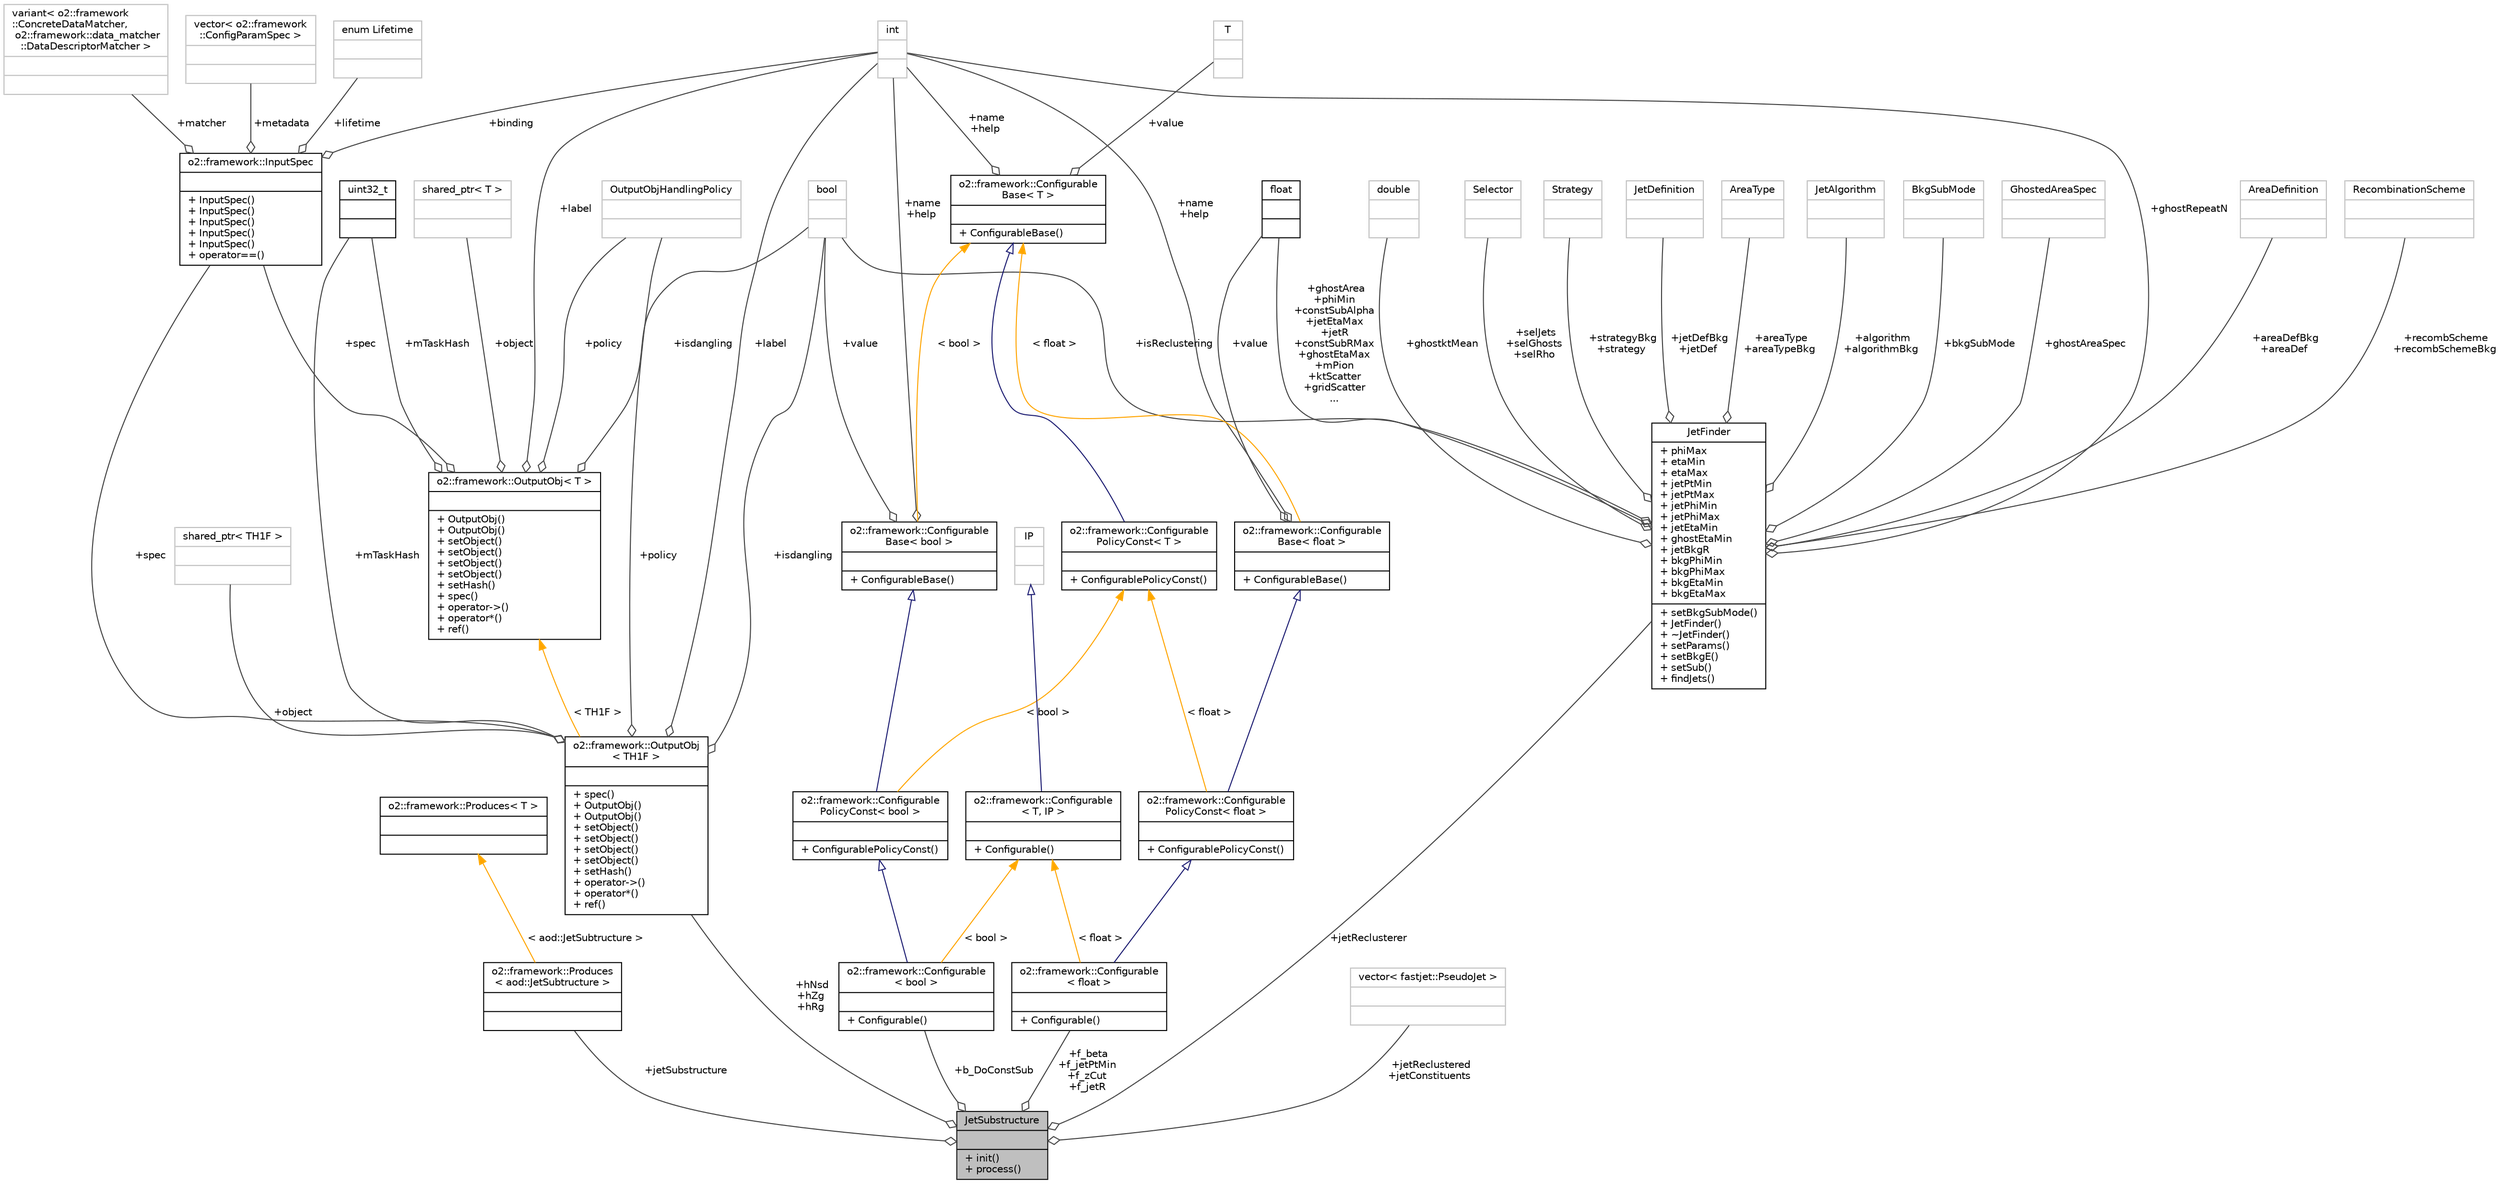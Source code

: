 digraph "JetSubstructure"
{
 // INTERACTIVE_SVG=YES
  bgcolor="transparent";
  edge [fontname="Helvetica",fontsize="10",labelfontname="Helvetica",labelfontsize="10"];
  node [fontname="Helvetica",fontsize="10",shape=record];
  Node1 [label="{JetSubstructure\n||+ init()\l+ process()\l}",height=0.2,width=0.4,color="black", fillcolor="grey75", style="filled", fontcolor="black"];
  Node2 -> Node1 [color="grey25",fontsize="10",style="solid",label=" +jetSubstructure" ,arrowhead="odiamond",fontname="Helvetica"];
  Node2 [label="{o2::framework::Produces\l\< aod::JetSubtructure \>\n||}",height=0.2,width=0.4,color="black",URL="$d6/d86/structo2_1_1framework_1_1Produces.html"];
  Node3 -> Node2 [dir="back",color="orange",fontsize="10",style="solid",label=" \< aod::JetSubtructure \>" ,fontname="Helvetica"];
  Node3 [label="{o2::framework::Produces\< T \>\n||}",height=0.2,width=0.4,color="black",URL="$d6/d86/structo2_1_1framework_1_1Produces.html"];
  Node4 -> Node1 [color="grey25",fontsize="10",style="solid",label=" +b_DoConstSub" ,arrowhead="odiamond",fontname="Helvetica"];
  Node4 [label="{o2::framework::Configurable\l\< bool \>\n||+ Configurable()\l}",height=0.2,width=0.4,color="black",URL="$d8/d71/structo2_1_1framework_1_1Configurable.html"];
  Node5 -> Node4 [dir="back",color="midnightblue",fontsize="10",style="solid",arrowtail="onormal",fontname="Helvetica"];
  Node5 [label="{o2::framework::Configurable\lPolicyConst\< bool \>\n||+ ConfigurablePolicyConst()\l}",height=0.2,width=0.4,color="black",URL="$da/def/structo2_1_1framework_1_1ConfigurablePolicyConst.html"];
  Node6 -> Node5 [dir="back",color="midnightblue",fontsize="10",style="solid",arrowtail="onormal",fontname="Helvetica"];
  Node6 [label="{o2::framework::Configurable\lBase\< bool \>\n||+ ConfigurableBase()\l}",height=0.2,width=0.4,color="black",URL="$da/d2f/structo2_1_1framework_1_1ConfigurableBase.html"];
  Node7 -> Node6 [color="grey25",fontsize="10",style="solid",label=" +name\n+help" ,arrowhead="odiamond",fontname="Helvetica"];
  Node7 [label="{int\n||}",height=0.2,width=0.4,color="grey75"];
  Node8 -> Node6 [color="grey25",fontsize="10",style="solid",label=" +value" ,arrowhead="odiamond",fontname="Helvetica"];
  Node8 [label="{bool\n||}",height=0.2,width=0.4,color="grey75"];
  Node9 -> Node6 [dir="back",color="orange",fontsize="10",style="solid",label=" \< bool \>" ,fontname="Helvetica"];
  Node9 [label="{o2::framework::Configurable\lBase\< T \>\n||+ ConfigurableBase()\l}",height=0.2,width=0.4,color="black",URL="$da/d2f/structo2_1_1framework_1_1ConfigurableBase.html"];
  Node7 -> Node9 [color="grey25",fontsize="10",style="solid",label=" +name\n+help" ,arrowhead="odiamond",fontname="Helvetica"];
  Node10 -> Node9 [color="grey25",fontsize="10",style="solid",label=" +value" ,arrowhead="odiamond",fontname="Helvetica"];
  Node10 [label="{T\n||}",height=0.2,width=0.4,color="grey75"];
  Node11 -> Node5 [dir="back",color="orange",fontsize="10",style="solid",label=" \< bool \>" ,fontname="Helvetica"];
  Node11 [label="{o2::framework::Configurable\lPolicyConst\< T \>\n||+ ConfigurablePolicyConst()\l}",height=0.2,width=0.4,color="black",URL="$da/def/structo2_1_1framework_1_1ConfigurablePolicyConst.html"];
  Node9 -> Node11 [dir="back",color="midnightblue",fontsize="10",style="solid",arrowtail="onormal",fontname="Helvetica"];
  Node12 -> Node4 [dir="back",color="orange",fontsize="10",style="solid",label=" \< bool \>" ,fontname="Helvetica"];
  Node12 [label="{o2::framework::Configurable\l\< T, IP \>\n||+ Configurable()\l}",height=0.2,width=0.4,color="black",URL="$d8/d71/structo2_1_1framework_1_1Configurable.html"];
  Node13 -> Node12 [dir="back",color="midnightblue",fontsize="10",style="solid",arrowtail="onormal",fontname="Helvetica"];
  Node13 [label="{IP\n||}",height=0.2,width=0.4,color="grey75"];
  Node14 -> Node1 [color="grey25",fontsize="10",style="solid",label=" +jetReclusterer" ,arrowhead="odiamond",fontname="Helvetica"];
  Node14 [label="{JetFinder\n|+ phiMax\l+ etaMin\l+ etaMax\l+ jetPtMin\l+ jetPtMax\l+ jetPhiMin\l+ jetPhiMax\l+ jetEtaMin\l+ ghostEtaMin\l+ jetBkgR\l+ bkgPhiMin\l+ bkgPhiMax\l+ bkgEtaMin\l+ bkgEtaMax\l|+ setBkgSubMode()\l+ JetFinder()\l+ ~JetFinder()\l+ setParams()\l+ setBkgE()\l+ setSub()\l+ findJets()\l}",height=0.2,width=0.4,color="black",URL="$d4/dd2/classJetFinder.html"];
  Node15 -> Node14 [color="grey25",fontsize="10",style="solid",label=" +ghostktMean" ,arrowhead="odiamond",fontname="Helvetica"];
  Node15 [label="{double\n||}",height=0.2,width=0.4,color="grey75"];
  Node16 -> Node14 [color="grey25",fontsize="10",style="solid",label=" +selJets\n+selGhosts\n+selRho" ,arrowhead="odiamond",fontname="Helvetica"];
  Node16 [label="{Selector\n||}",height=0.2,width=0.4,color="grey75"];
  Node17 -> Node14 [color="grey25",fontsize="10",style="solid",label=" +strategyBkg\n+strategy" ,arrowhead="odiamond",fontname="Helvetica"];
  Node17 [label="{Strategy\n||}",height=0.2,width=0.4,color="grey75"];
  Node18 -> Node14 [color="grey25",fontsize="10",style="solid",label=" +ghostArea\n+phiMin\n+constSubAlpha\n+jetEtaMax\n+jetR\n+constSubRMax\n+ghostEtaMax\n+mPion\n+ktScatter\n+gridScatter\n..." ,arrowhead="odiamond",fontname="Helvetica"];
  Node18 [label="{float\n||}",height=0.2,width=0.4,color="black",URL="$d4/dc3/classfloat.html"];
  Node19 -> Node14 [color="grey25",fontsize="10",style="solid",label=" +jetDefBkg\n+jetDef" ,arrowhead="odiamond",fontname="Helvetica"];
  Node19 [label="{JetDefinition\n||}",height=0.2,width=0.4,color="grey75"];
  Node20 -> Node14 [color="grey25",fontsize="10",style="solid",label=" +areaType\n+areaTypeBkg" ,arrowhead="odiamond",fontname="Helvetica"];
  Node20 [label="{AreaType\n||}",height=0.2,width=0.4,color="grey75"];
  Node7 -> Node14 [color="grey25",fontsize="10",style="solid",label=" +ghostRepeatN" ,arrowhead="odiamond",fontname="Helvetica"];
  Node21 -> Node14 [color="grey25",fontsize="10",style="solid",label=" +algorithm\n+algorithmBkg" ,arrowhead="odiamond",fontname="Helvetica"];
  Node21 [label="{JetAlgorithm\n||}",height=0.2,width=0.4,color="grey75"];
  Node8 -> Node14 [color="grey25",fontsize="10",style="solid",label=" +isReclustering" ,arrowhead="odiamond",fontname="Helvetica"];
  Node22 -> Node14 [color="grey25",fontsize="10",style="solid",label=" +bkgSubMode" ,arrowhead="odiamond",fontname="Helvetica"];
  Node22 [label="{BkgSubMode\n||}",height=0.2,width=0.4,color="grey75"];
  Node23 -> Node14 [color="grey25",fontsize="10",style="solid",label=" +ghostAreaSpec" ,arrowhead="odiamond",fontname="Helvetica"];
  Node23 [label="{GhostedAreaSpec\n||}",height=0.2,width=0.4,color="grey75"];
  Node24 -> Node14 [color="grey25",fontsize="10",style="solid",label=" +areaDefBkg\n+areaDef" ,arrowhead="odiamond",fontname="Helvetica"];
  Node24 [label="{AreaDefinition\n||}",height=0.2,width=0.4,color="grey75"];
  Node25 -> Node14 [color="grey25",fontsize="10",style="solid",label=" +recombScheme\n+recombSchemeBkg" ,arrowhead="odiamond",fontname="Helvetica"];
  Node25 [label="{RecombinationScheme\n||}",height=0.2,width=0.4,color="grey75"];
  Node26 -> Node1 [color="grey25",fontsize="10",style="solid",label=" +jetReclustered\n+jetConstituents" ,arrowhead="odiamond",fontname="Helvetica"];
  Node26 [label="{vector\< fastjet::PseudoJet \>\n||}",height=0.2,width=0.4,color="grey75"];
  Node27 -> Node1 [color="grey25",fontsize="10",style="solid",label=" +f_beta\n+f_jetPtMin\n+f_zCut\n+f_jetR" ,arrowhead="odiamond",fontname="Helvetica"];
  Node27 [label="{o2::framework::Configurable\l\< float \>\n||+ Configurable()\l}",height=0.2,width=0.4,color="black",URL="$d8/d71/structo2_1_1framework_1_1Configurable.html"];
  Node28 -> Node27 [dir="back",color="midnightblue",fontsize="10",style="solid",arrowtail="onormal",fontname="Helvetica"];
  Node28 [label="{o2::framework::Configurable\lPolicyConst\< float \>\n||+ ConfigurablePolicyConst()\l}",height=0.2,width=0.4,color="black",URL="$da/def/structo2_1_1framework_1_1ConfigurablePolicyConst.html"];
  Node29 -> Node28 [dir="back",color="midnightblue",fontsize="10",style="solid",arrowtail="onormal",fontname="Helvetica"];
  Node29 [label="{o2::framework::Configurable\lBase\< float \>\n||+ ConfigurableBase()\l}",height=0.2,width=0.4,color="black",URL="$da/d2f/structo2_1_1framework_1_1ConfigurableBase.html"];
  Node18 -> Node29 [color="grey25",fontsize="10",style="solid",label=" +value" ,arrowhead="odiamond",fontname="Helvetica"];
  Node7 -> Node29 [color="grey25",fontsize="10",style="solid",label=" +name\n+help" ,arrowhead="odiamond",fontname="Helvetica"];
  Node9 -> Node29 [dir="back",color="orange",fontsize="10",style="solid",label=" \< float \>" ,fontname="Helvetica"];
  Node11 -> Node28 [dir="back",color="orange",fontsize="10",style="solid",label=" \< float \>" ,fontname="Helvetica"];
  Node12 -> Node27 [dir="back",color="orange",fontsize="10",style="solid",label=" \< float \>" ,fontname="Helvetica"];
  Node30 -> Node1 [color="grey25",fontsize="10",style="solid",label=" +hNsd\n+hZg\n+hRg" ,arrowhead="odiamond",fontname="Helvetica"];
  Node30 [label="{o2::framework::OutputObj\l\< TH1F \>\n||+ spec()\l+ OutputObj()\l+ OutputObj()\l+ setObject()\l+ setObject()\l+ setObject()\l+ setObject()\l+ setHash()\l+ operator-\>()\l+ operator*()\l+ ref()\l}",height=0.2,width=0.4,color="black",URL="$d4/d79/structo2_1_1framework_1_1OutputObj.html"];
  Node31 -> Node30 [color="grey25",fontsize="10",style="solid",label=" +policy" ,arrowhead="odiamond",fontname="Helvetica"];
  Node31 [label="{OutputObjHandlingPolicy\n||}",height=0.2,width=0.4,color="grey75"];
  Node32 -> Node30 [color="grey25",fontsize="10",style="solid",label=" +mTaskHash" ,arrowhead="odiamond",fontname="Helvetica"];
  Node32 [label="{uint32_t\n||}",height=0.2,width=0.4,color="black",URL="$d3/d87/classuint32__t.html"];
  Node7 -> Node30 [color="grey25",fontsize="10",style="solid",label=" +label" ,arrowhead="odiamond",fontname="Helvetica"];
  Node8 -> Node30 [color="grey25",fontsize="10",style="solid",label=" +isdangling" ,arrowhead="odiamond",fontname="Helvetica"];
  Node33 -> Node30 [color="grey25",fontsize="10",style="solid",label=" +spec" ,arrowhead="odiamond",fontname="Helvetica"];
  Node33 [label="{o2::framework::InputSpec\n||+ InputSpec()\l+ InputSpec()\l+ InputSpec()\l+ InputSpec()\l+ InputSpec()\l+ operator==()\l}",height=0.2,width=0.4,color="black",URL="$da/d96/structo2_1_1framework_1_1InputSpec.html"];
  Node34 -> Node33 [color="grey25",fontsize="10",style="solid",label=" +metadata" ,arrowhead="odiamond",fontname="Helvetica"];
  Node34 [label="{vector\< o2::framework\l::ConfigParamSpec \>\n||}",height=0.2,width=0.4,color="grey75"];
  Node35 -> Node33 [color="grey25",fontsize="10",style="solid",label=" +lifetime" ,arrowhead="odiamond",fontname="Helvetica"];
  Node35 [label="{enum Lifetime\n||}",height=0.2,width=0.4,color="grey75"];
  Node36 -> Node33 [color="grey25",fontsize="10",style="solid",label=" +matcher" ,arrowhead="odiamond",fontname="Helvetica"];
  Node36 [label="{variant\< o2::framework\l::ConcreteDataMatcher,\l o2::framework::data_matcher\l::DataDescriptorMatcher \>\n||}",height=0.2,width=0.4,color="grey75"];
  Node7 -> Node33 [color="grey25",fontsize="10",style="solid",label=" +binding" ,arrowhead="odiamond",fontname="Helvetica"];
  Node37 -> Node30 [color="grey25",fontsize="10",style="solid",label=" +object" ,arrowhead="odiamond",fontname="Helvetica"];
  Node37 [label="{shared_ptr\< TH1F \>\n||}",height=0.2,width=0.4,color="grey75"];
  Node38 -> Node30 [dir="back",color="orange",fontsize="10",style="solid",label=" \< TH1F \>" ,fontname="Helvetica"];
  Node38 [label="{o2::framework::OutputObj\< T \>\n||+ OutputObj()\l+ OutputObj()\l+ setObject()\l+ setObject()\l+ setObject()\l+ setObject()\l+ setHash()\l+ spec()\l+ operator-\>()\l+ operator*()\l+ ref()\l}",height=0.2,width=0.4,color="black",URL="$d4/d79/structo2_1_1framework_1_1OutputObj.html"];
  Node31 -> Node38 [color="grey25",fontsize="10",style="solid",label=" +policy" ,arrowhead="odiamond",fontname="Helvetica"];
  Node32 -> Node38 [color="grey25",fontsize="10",style="solid",label=" +mTaskHash" ,arrowhead="odiamond",fontname="Helvetica"];
  Node7 -> Node38 [color="grey25",fontsize="10",style="solid",label=" +label" ,arrowhead="odiamond",fontname="Helvetica"];
  Node39 -> Node38 [color="grey25",fontsize="10",style="solid",label=" +object" ,arrowhead="odiamond",fontname="Helvetica"];
  Node39 [label="{shared_ptr\< T \>\n||}",height=0.2,width=0.4,color="grey75"];
  Node8 -> Node38 [color="grey25",fontsize="10",style="solid",label=" +isdangling" ,arrowhead="odiamond",fontname="Helvetica"];
  Node33 -> Node38 [color="grey25",fontsize="10",style="solid",label=" +spec" ,arrowhead="odiamond",fontname="Helvetica"];
}

